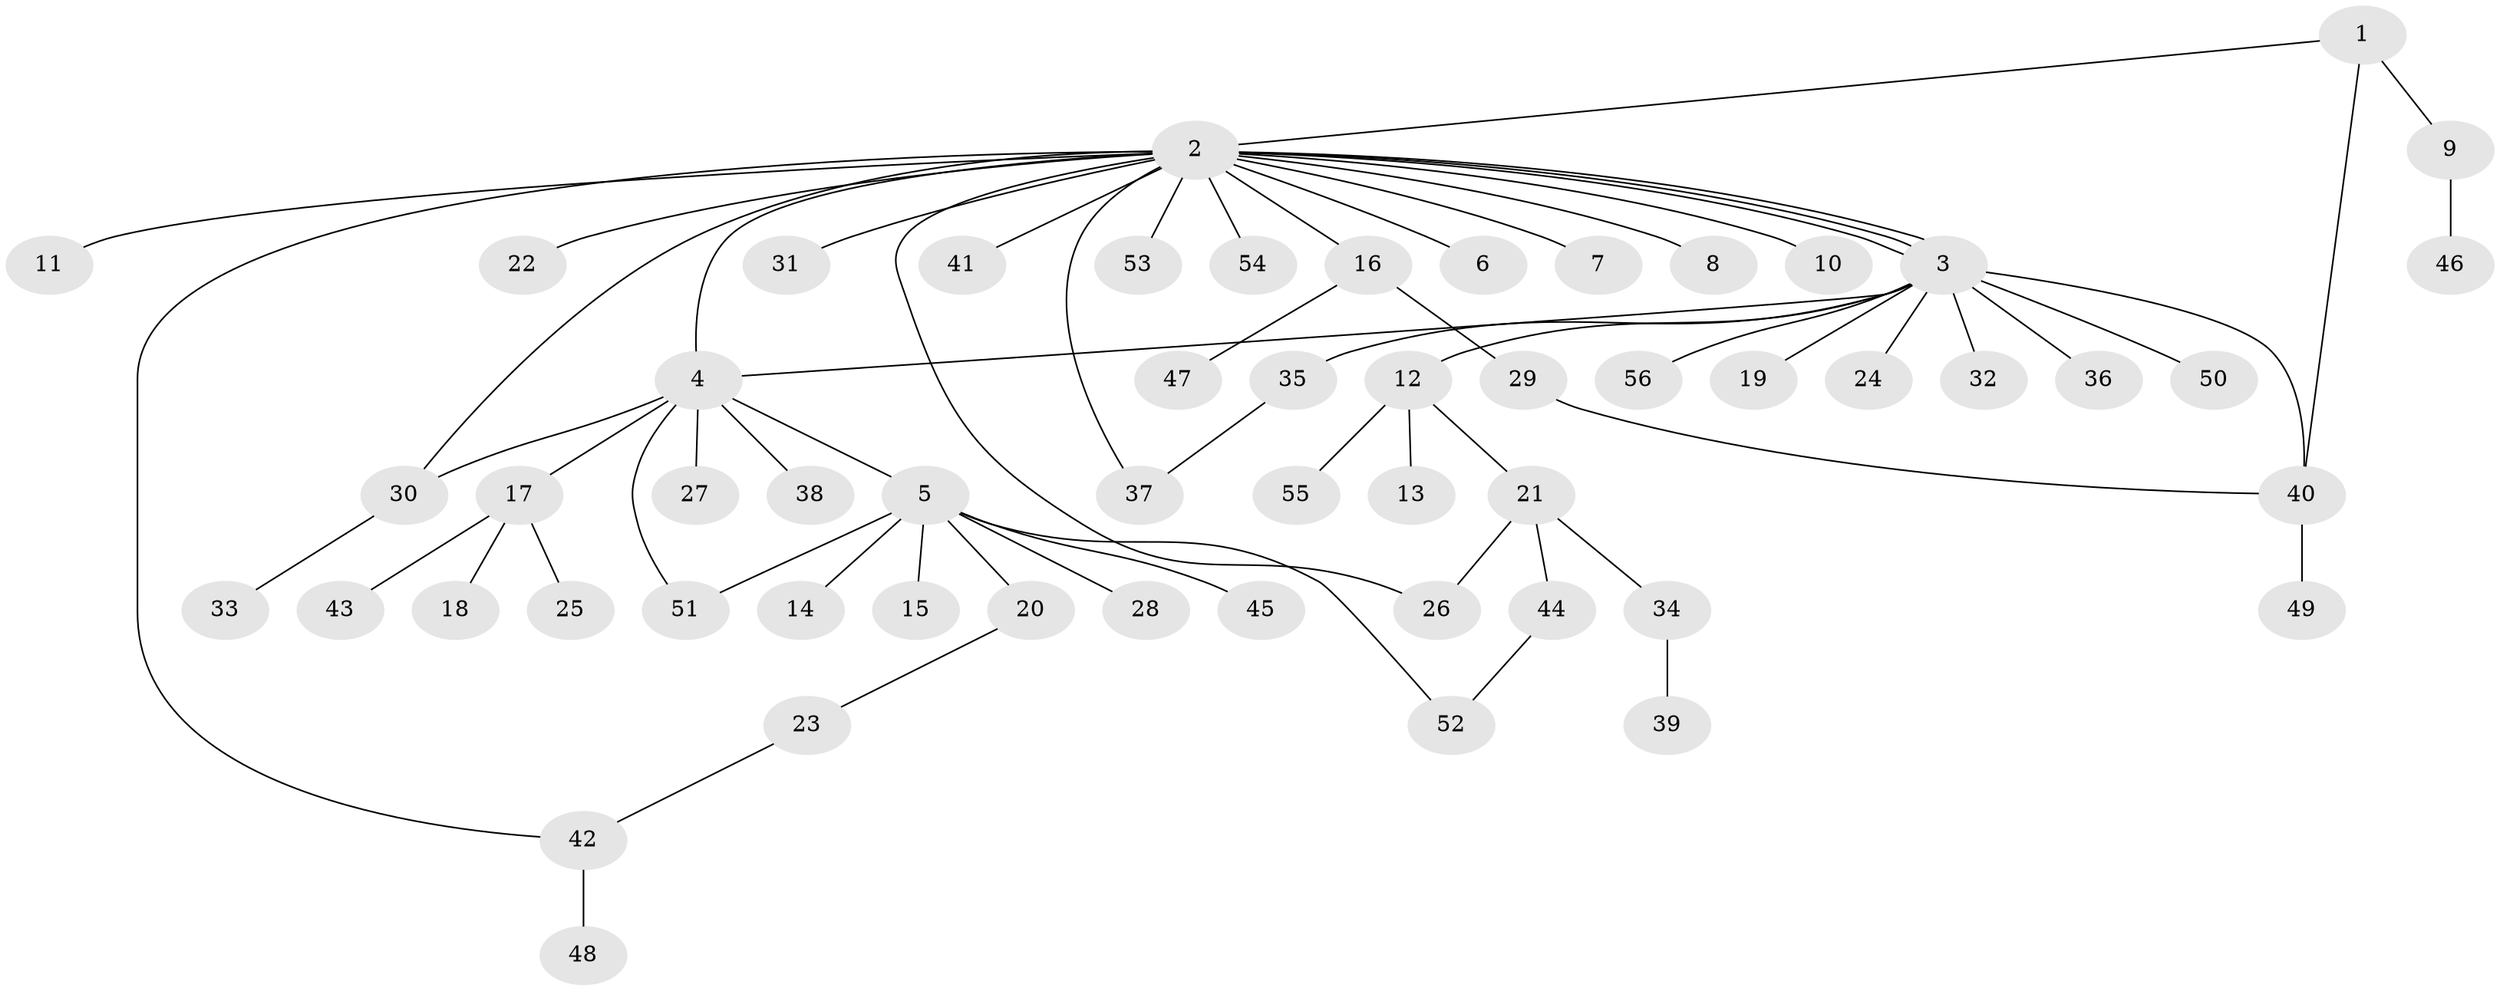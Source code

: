 // Generated by graph-tools (version 1.1) at 2025/14/03/09/25 04:14:34]
// undirected, 56 vertices, 66 edges
graph export_dot {
graph [start="1"]
  node [color=gray90,style=filled];
  1;
  2;
  3;
  4;
  5;
  6;
  7;
  8;
  9;
  10;
  11;
  12;
  13;
  14;
  15;
  16;
  17;
  18;
  19;
  20;
  21;
  22;
  23;
  24;
  25;
  26;
  27;
  28;
  29;
  30;
  31;
  32;
  33;
  34;
  35;
  36;
  37;
  38;
  39;
  40;
  41;
  42;
  43;
  44;
  45;
  46;
  47;
  48;
  49;
  50;
  51;
  52;
  53;
  54;
  55;
  56;
  1 -- 2;
  1 -- 9;
  1 -- 40;
  2 -- 3;
  2 -- 3;
  2 -- 3;
  2 -- 4;
  2 -- 6;
  2 -- 7;
  2 -- 8;
  2 -- 10;
  2 -- 11;
  2 -- 16;
  2 -- 22;
  2 -- 26;
  2 -- 30;
  2 -- 31;
  2 -- 37;
  2 -- 41;
  2 -- 42;
  2 -- 53;
  2 -- 54;
  3 -- 4;
  3 -- 12;
  3 -- 19;
  3 -- 24;
  3 -- 32;
  3 -- 35;
  3 -- 36;
  3 -- 40;
  3 -- 50;
  3 -- 56;
  4 -- 5;
  4 -- 17;
  4 -- 27;
  4 -- 30;
  4 -- 38;
  4 -- 51;
  5 -- 14;
  5 -- 15;
  5 -- 20;
  5 -- 28;
  5 -- 45;
  5 -- 51;
  5 -- 52;
  9 -- 46;
  12 -- 13;
  12 -- 21;
  12 -- 55;
  16 -- 29;
  16 -- 47;
  17 -- 18;
  17 -- 25;
  17 -- 43;
  20 -- 23;
  21 -- 26;
  21 -- 34;
  21 -- 44;
  23 -- 42;
  29 -- 40;
  30 -- 33;
  34 -- 39;
  35 -- 37;
  40 -- 49;
  42 -- 48;
  44 -- 52;
}

